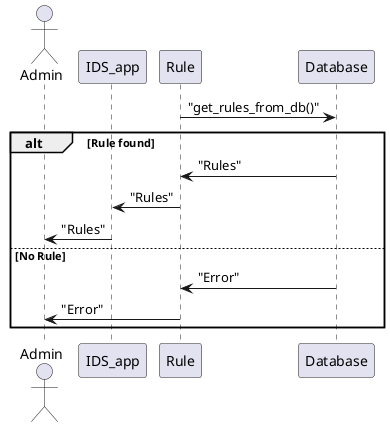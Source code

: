 @startuml sequence_diagram

Actor Admin
participant IDS_app 
participant Rule
participant Database

Rule -> Database:  "get_rules_from_db()"

alt Rule found
    Database -> Rule: "Rules"
    Rule -> IDS_app: "Rules"
    IDS_app -> Admin: "Rules"

else No Rule
    
    Database -> Rule: "Error"
    Rule -> Admin: "Error"

end


@enduml